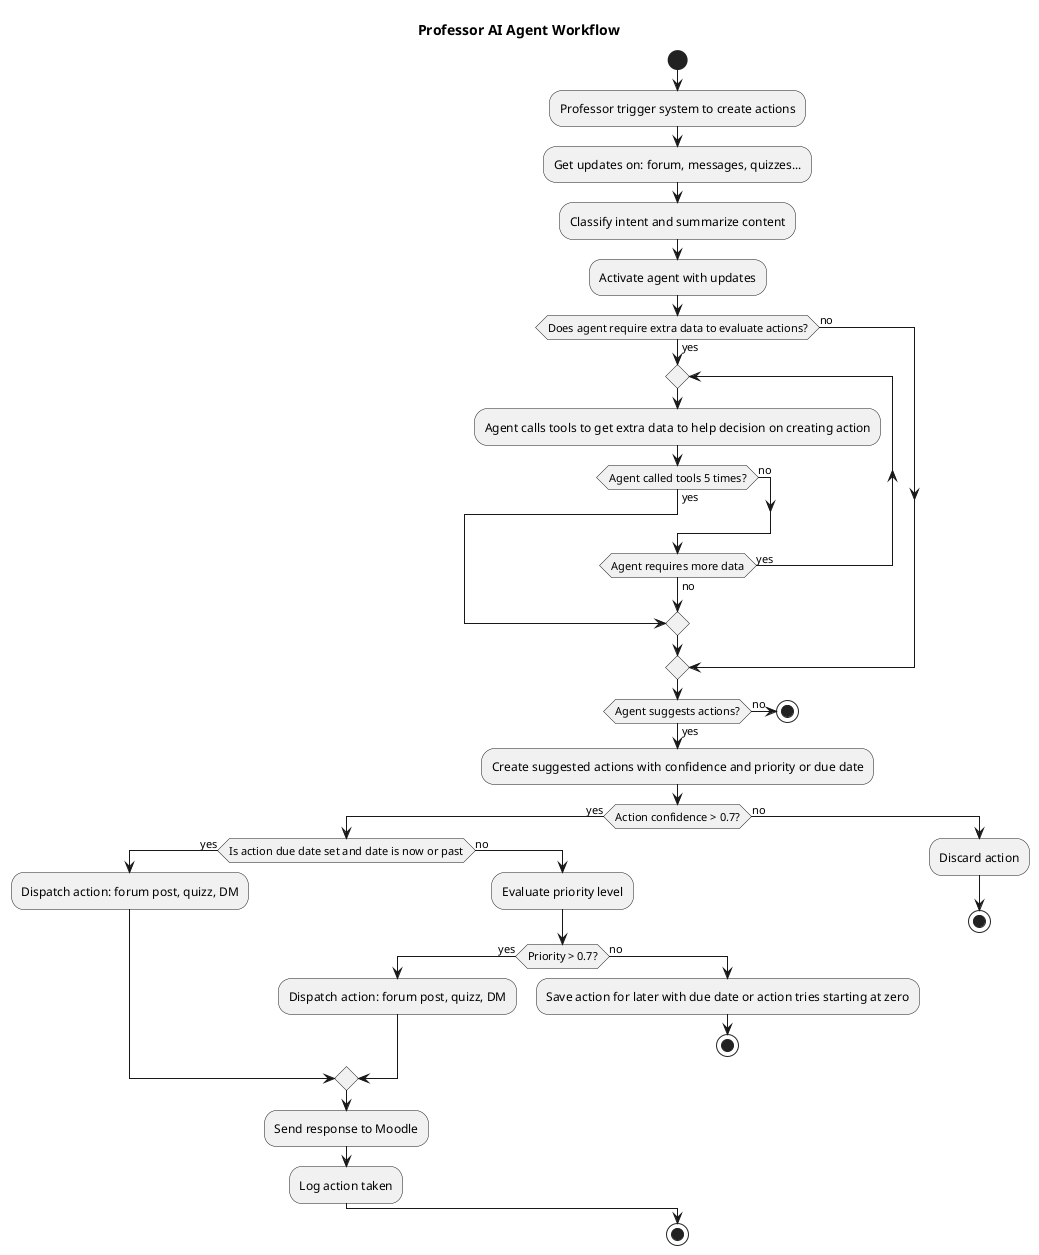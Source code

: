 @startuml ProfessorAIWorkflow


title Professor AI Agent Workflow

start

:Professor trigger system to create actions;

:Get updates on: forum, messages, quizzes...;

:Classify intent and summarize content;

:Activate agent with updates;

if (Does agent require extra data to evaluate actions?) then (yes) 
  repeat
    :Agent calls tools to get extra data to help decision on creating action;
    if (Agent called tools 5 times?) then (yes)
      break
    else (no)
    endif
  repeat while (Agent requires more data) is (yes) not (no)
  else (no)
endif

if (Agent suggests actions?) then (yes)
  :Create suggested actions with confidence and priority or due date;
  
  if (Action confidence > 0.7?) then (yes)
    if (Is action due date set and date is now or past) then (yes)
      :Dispatch action: forum post, quizz, DM;
    else (no)
      :Evaluate priority level;
      if (Priority > 0.7?) then (yes)
        :Dispatch action: forum post, quizz, DM;
      else (no)
        :Save action for later with due date or action tries starting at zero;
        stop
      endif
    endif
    
    :Send response to Moodle;
    :Log action taken;
    
  else (no)
    :Discard action;
    stop
  endif
else (no)
  stop
endif

stop

@enduml
